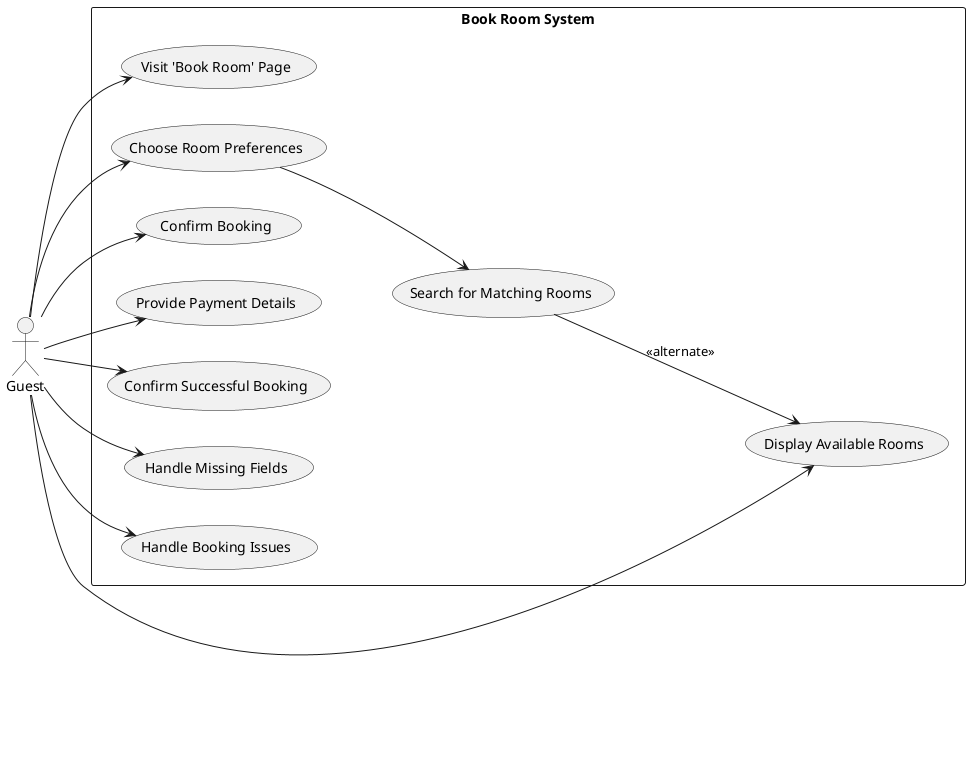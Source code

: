 @startuml
left to right direction
actor Guest as guest

rectangle "Book Room System" {
    usecase "Visit 'Book Room' Page" as UC1
    usecase "Choose Room Preferences" as UC2
    usecase "Search for Matching Rooms" as UC3
    usecase "Confirm Booking" as UC4
    usecase "Provide Payment Details" as UC5
    usecase "Confirm Successful Booking" as UC6
    usecase "Handle Missing Fields" as UC7
    usecase "Display Available Rooms" as UC8
    usecase "Handle Booking Issues" as UC9
}

guest --> UC1
guest --> UC2
guest --> UC4
guest --> UC5
guest --> UC6
guest --> UC7
guest --> UC8
guest --> UC9

UC2 --> UC3
UC3 --> UC8 : <<alternate>>

@enduml
